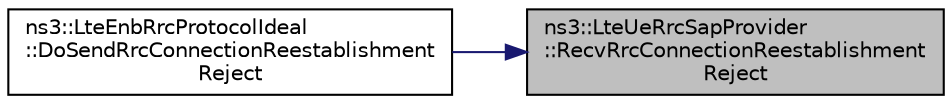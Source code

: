 digraph "ns3::LteUeRrcSapProvider::RecvRrcConnectionReestablishmentReject"
{
 // LATEX_PDF_SIZE
  edge [fontname="Helvetica",fontsize="10",labelfontname="Helvetica",labelfontsize="10"];
  node [fontname="Helvetica",fontsize="10",shape=record];
  rankdir="RL";
  Node1 [label="ns3::LteUeRrcSapProvider\l::RecvRrcConnectionReestablishment\lReject",height=0.2,width=0.4,color="black", fillcolor="grey75", style="filled", fontcolor="black",tooltip="Receive an RRCConnectionReestablishmentReject message from the serving eNodeB during an RRC connectio..."];
  Node1 -> Node2 [dir="back",color="midnightblue",fontsize="10",style="solid",fontname="Helvetica"];
  Node2 [label="ns3::LteEnbRrcProtocolIdeal\l::DoSendRrcConnectionReestablishment\lReject",height=0.2,width=0.4,color="black", fillcolor="white", style="filled",URL="$classns3_1_1_lte_enb_rrc_protocol_ideal.html#a938ccacb99a7b8c9e759bc49d7c8ad7c",tooltip="Send RRC connection reestablishment reject function."];
}

